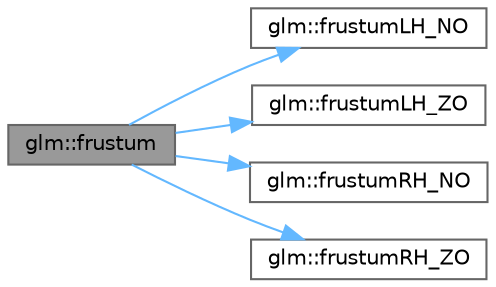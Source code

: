 digraph "glm::frustum"
{
 // LATEX_PDF_SIZE
  bgcolor="transparent";
  edge [fontname=Helvetica,fontsize=10,labelfontname=Helvetica,labelfontsize=10];
  node [fontname=Helvetica,fontsize=10,shape=box,height=0.2,width=0.4];
  rankdir="LR";
  Node1 [id="Node000001",label="glm::frustum",height=0.2,width=0.4,color="gray40", fillcolor="grey60", style="filled", fontcolor="black",tooltip=" "];
  Node1 -> Node2 [id="edge9_Node000001_Node000002",color="steelblue1",style="solid",tooltip=" "];
  Node2 [id="Node000002",label="glm::frustumLH_NO",height=0.2,width=0.4,color="grey40", fillcolor="white", style="filled",URL="$group__ext__matrix__clip__space.html#ga268c2e08a8531e5aca32181e5ed49aa2",tooltip=" "];
  Node1 -> Node3 [id="edge10_Node000001_Node000003",color="steelblue1",style="solid",tooltip=" "];
  Node3 [id="Node000003",label="glm::frustumLH_ZO",height=0.2,width=0.4,color="grey40", fillcolor="white", style="filled",URL="$group__ext__matrix__clip__space.html#gacb5c1add5780bdb8fb5c18259f88c59d",tooltip=" "];
  Node1 -> Node4 [id="edge11_Node000001_Node000004",color="steelblue1",style="solid",tooltip=" "];
  Node4 [id="Node000004",label="glm::frustumRH_NO",height=0.2,width=0.4,color="grey40", fillcolor="white", style="filled",URL="$group__ext__matrix__clip__space.html#gaf83f2f11c373982d3fdbf138be7d7c27",tooltip=" "];
  Node1 -> Node5 [id="edge12_Node000001_Node000005",color="steelblue1",style="solid",tooltip=" "];
  Node5 [id="Node000005",label="glm::frustumRH_ZO",height=0.2,width=0.4,color="grey40", fillcolor="white", style="filled",URL="$group__ext__matrix__clip__space.html#ga2a0614c8f5bc13c5f9f4b0cf9c39278a",tooltip=" "];
}
